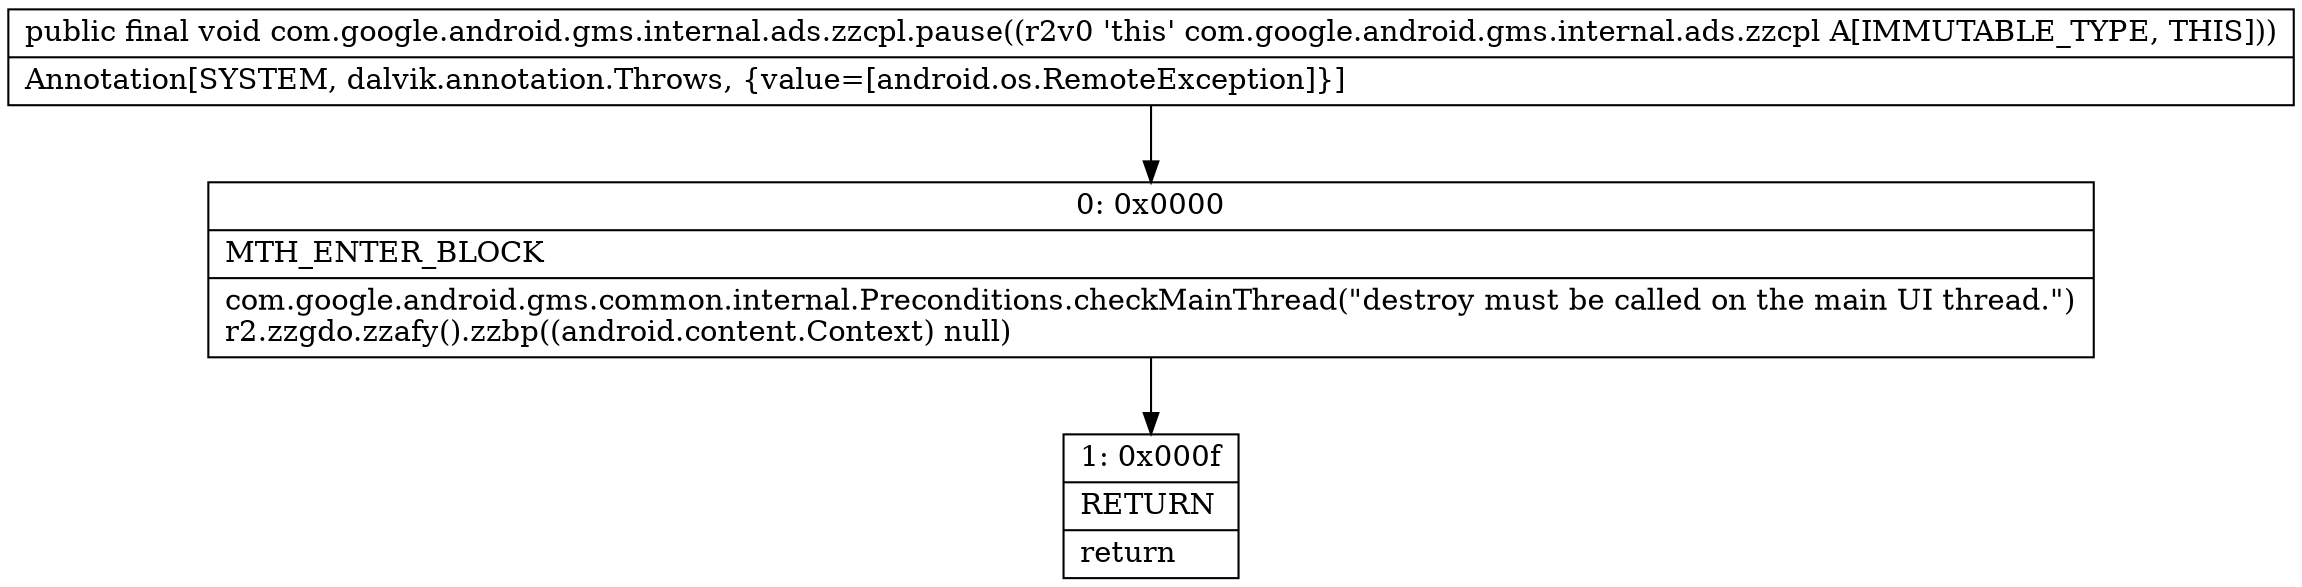 digraph "CFG forcom.google.android.gms.internal.ads.zzcpl.pause()V" {
Node_0 [shape=record,label="{0\:\ 0x0000|MTH_ENTER_BLOCK\l|com.google.android.gms.common.internal.Preconditions.checkMainThread(\"destroy must be called on the main UI thread.\")\lr2.zzgdo.zzafy().zzbp((android.content.Context) null)\l}"];
Node_1 [shape=record,label="{1\:\ 0x000f|RETURN\l|return\l}"];
MethodNode[shape=record,label="{public final void com.google.android.gms.internal.ads.zzcpl.pause((r2v0 'this' com.google.android.gms.internal.ads.zzcpl A[IMMUTABLE_TYPE, THIS]))  | Annotation[SYSTEM, dalvik.annotation.Throws, \{value=[android.os.RemoteException]\}]\l}"];
MethodNode -> Node_0;
Node_0 -> Node_1;
}

